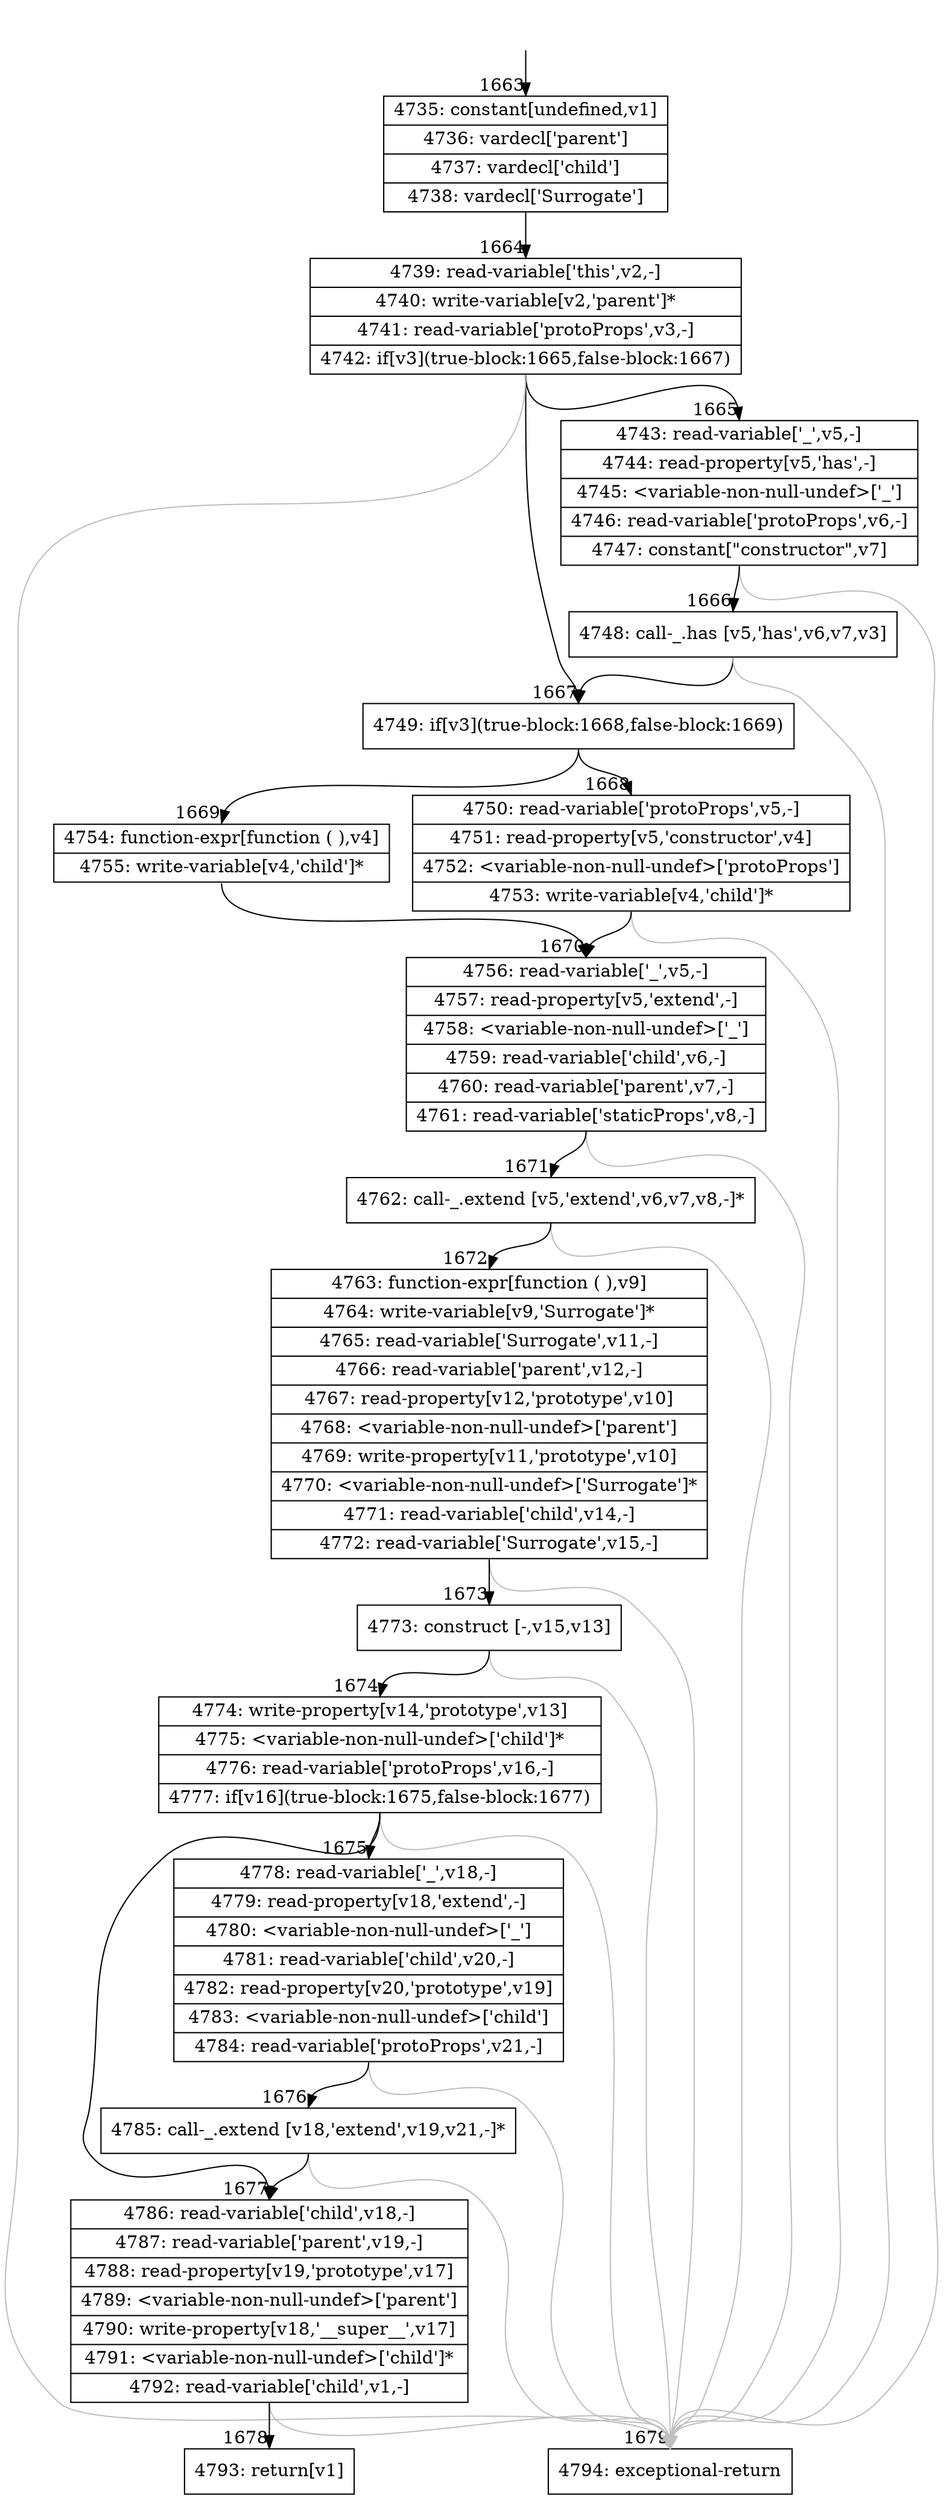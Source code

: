 digraph {
rankdir="TD"
BB_entry117[shape=none,label=""];
BB_entry117 -> BB1663 [tailport=s, headport=n, headlabel="    1663"]
BB1663 [shape=record label="{4735: constant[undefined,v1]|4736: vardecl['parent']|4737: vardecl['child']|4738: vardecl['Surrogate']}" ] 
BB1663 -> BB1664 [tailport=s, headport=n, headlabel="      1664"]
BB1664 [shape=record label="{4739: read-variable['this',v2,-]|4740: write-variable[v2,'parent']*|4741: read-variable['protoProps',v3,-]|4742: if[v3](true-block:1665,false-block:1667)}" ] 
BB1664 -> BB1667 [tailport=s, headport=n, headlabel="      1667"]
BB1664 -> BB1665 [tailport=s, headport=n, headlabel="      1665"]
BB1664 -> BB1679 [tailport=s, headport=n, color=gray, headlabel="      1679"]
BB1665 [shape=record label="{4743: read-variable['_',v5,-]|4744: read-property[v5,'has',-]|4745: \<variable-non-null-undef\>['_']|4746: read-variable['protoProps',v6,-]|4747: constant[\"constructor\",v7]}" ] 
BB1665 -> BB1666 [tailport=s, headport=n, headlabel="      1666"]
BB1665 -> BB1679 [tailport=s, headport=n, color=gray]
BB1666 [shape=record label="{4748: call-_.has [v5,'has',v6,v7,v3]}" ] 
BB1666 -> BB1667 [tailport=s, headport=n]
BB1666 -> BB1679 [tailport=s, headport=n, color=gray]
BB1667 [shape=record label="{4749: if[v3](true-block:1668,false-block:1669)}" ] 
BB1667 -> BB1668 [tailport=s, headport=n, headlabel="      1668"]
BB1667 -> BB1669 [tailport=s, headport=n, headlabel="      1669"]
BB1668 [shape=record label="{4750: read-variable['protoProps',v5,-]|4751: read-property[v5,'constructor',v4]|4752: \<variable-non-null-undef\>['protoProps']|4753: write-variable[v4,'child']*}" ] 
BB1668 -> BB1670 [tailport=s, headport=n, headlabel="      1670"]
BB1668 -> BB1679 [tailport=s, headport=n, color=gray]
BB1669 [shape=record label="{4754: function-expr[function ( ),v4]|4755: write-variable[v4,'child']*}" ] 
BB1669 -> BB1670 [tailport=s, headport=n]
BB1670 [shape=record label="{4756: read-variable['_',v5,-]|4757: read-property[v5,'extend',-]|4758: \<variable-non-null-undef\>['_']|4759: read-variable['child',v6,-]|4760: read-variable['parent',v7,-]|4761: read-variable['staticProps',v8,-]}" ] 
BB1670 -> BB1671 [tailport=s, headport=n, headlabel="      1671"]
BB1670 -> BB1679 [tailport=s, headport=n, color=gray]
BB1671 [shape=record label="{4762: call-_.extend [v5,'extend',v6,v7,v8,-]*}" ] 
BB1671 -> BB1672 [tailport=s, headport=n, headlabel="      1672"]
BB1671 -> BB1679 [tailport=s, headport=n, color=gray]
BB1672 [shape=record label="{4763: function-expr[function ( ),v9]|4764: write-variable[v9,'Surrogate']*|4765: read-variable['Surrogate',v11,-]|4766: read-variable['parent',v12,-]|4767: read-property[v12,'prototype',v10]|4768: \<variable-non-null-undef\>['parent']|4769: write-property[v11,'prototype',v10]|4770: \<variable-non-null-undef\>['Surrogate']*|4771: read-variable['child',v14,-]|4772: read-variable['Surrogate',v15,-]}" ] 
BB1672 -> BB1673 [tailport=s, headport=n, headlabel="      1673"]
BB1672 -> BB1679 [tailport=s, headport=n, color=gray]
BB1673 [shape=record label="{4773: construct [-,v15,v13]}" ] 
BB1673 -> BB1674 [tailport=s, headport=n, headlabel="      1674"]
BB1673 -> BB1679 [tailport=s, headport=n, color=gray]
BB1674 [shape=record label="{4774: write-property[v14,'prototype',v13]|4775: \<variable-non-null-undef\>['child']*|4776: read-variable['protoProps',v16,-]|4777: if[v16](true-block:1675,false-block:1677)}" ] 
BB1674 -> BB1675 [tailport=s, headport=n, headlabel="      1675"]
BB1674 -> BB1677 [tailport=s, headport=n, headlabel="      1677"]
BB1674 -> BB1679 [tailport=s, headport=n, color=gray]
BB1675 [shape=record label="{4778: read-variable['_',v18,-]|4779: read-property[v18,'extend',-]|4780: \<variable-non-null-undef\>['_']|4781: read-variable['child',v20,-]|4782: read-property[v20,'prototype',v19]|4783: \<variable-non-null-undef\>['child']|4784: read-variable['protoProps',v21,-]}" ] 
BB1675 -> BB1676 [tailport=s, headport=n, headlabel="      1676"]
BB1675 -> BB1679 [tailport=s, headport=n, color=gray]
BB1676 [shape=record label="{4785: call-_.extend [v18,'extend',v19,v21,-]*}" ] 
BB1676 -> BB1677 [tailport=s, headport=n]
BB1676 -> BB1679 [tailport=s, headport=n, color=gray]
BB1677 [shape=record label="{4786: read-variable['child',v18,-]|4787: read-variable['parent',v19,-]|4788: read-property[v19,'prototype',v17]|4789: \<variable-non-null-undef\>['parent']|4790: write-property[v18,'__super__',v17]|4791: \<variable-non-null-undef\>['child']*|4792: read-variable['child',v1,-]}" ] 
BB1677 -> BB1678 [tailport=s, headport=n, headlabel="      1678"]
BB1677 -> BB1679 [tailport=s, headport=n, color=gray]
BB1678 [shape=record label="{4793: return[v1]}" ] 
BB1679 [shape=record label="{4794: exceptional-return}" ] 
//#$~ 1584
}
